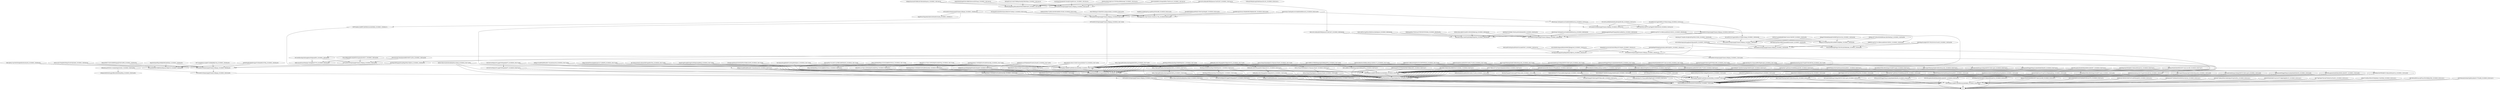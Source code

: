 digraph{rankdir=TB;MDLL7BeGsjBPjVAHmi2kQy9qphKeEZKPrq_20180828_10h17m36s -> MDLL7BeGsjBPjVAHmi2kQy9qphKeEZKPrq_20180829_02h07m47s;
MTYLt6M5U633pZn3jj4JjTUkoAru1DKpmp_20180903_02h01m51s -> 372UDGuqV59MjxEusJgYNiK6SAowZb1sFx_20180903_02h01m51s;
MEEk6axqJnhbF6qsXFVghqZDibL5mRBeWm_20180902_09h58m06s -> M8Z484Unxgsv2x9N3TjzEDxBgrNybpr6on_20180902_09h58m06s;
MEKgLwfV7oNhwdCkNdHHsAix1RyNMeHuqC_20180902_10h03m36s -> MBopwQ782dmp9SaJvHPyaN9kFb2sKgf9Am_20180902_10h03m36s;
MDpUSSM4FPNecfaqHpDq2qh7jC7urXk9VR_20180828_10h17m36s -> MVPVmbbm7g3f9PF2xRV6RSoSnw8xfr8kNj_20180828_10h17m36s;
MA4Mqj3y6ems7oWNJMJV5wWz4HMvbxw9Jo_20180902_12h31m46s -> MVPVmbbm7g3f9PF2xRV6RSoSnw8xfr8kNj_20180902_12h31m46s;
ME46tgarHMkxojYpzXtgaUHQK94bpsfnv1_20180902_12h31m46s -> MVPVmbbm7g3f9PF2xRV6RSoSnw8xfr8kNj_20180902_12h31m46s;
MP7rwbgHiEALz44q96UY4iXkbEJRXjvVoA_20180902_19h56m40s -> MVsj2eHS8NdrCGRR6TJwDHpnizyCQfgCU6_20180902_19h56m40s;
MNtma5xdWPaJgjWWepUjUqPqMXA9GXXeNM_20180829_02h07m47s -> MPYq1eJVWofz49Sthu161bpdzWKjRSjTWe_20180829_02h07m47s;
MGG9zyhV7GmK6cv654JKSdPWgTPELT1FHN_20180902_10h03m36s -> MTYLt6M5U633pZn3jj4JjTUkoAru1DKpmp_20180902_10h03m36s;
MRuhn2Wb4PQ3bMPkPckYW7oiAu1rjivsKR_20180829_02h07m47s -> MVPVmbbm7g3f9PF2xRV6RSoSnw8xfr8kNj_20180829_02h07m47s;
MTZtHAaTmPrfNDABSUUQ6yeoH5EuJ4rUyi_20180829_02h07m47s -> MPYq1eJVWofz49Sthu161bpdzWKjRSjTWe_20180829_02h07m47s;
MNtma5xdWPaJgjWWepUjUqPqMXA9GXXeNM_20180902_12h31m46s -> MVPVmbbm7g3f9PF2xRV6RSoSnw8xfr8kNj_20180902_12h31m46s;
MJTyG7JE5ictVpFQxPoAXhbJ59no1E9jZf_20180828_10h17m36s -> MPYq1eJVWofz49Sthu161bpdzWKjRSjTWe_20180828_10h17m36s;
MPoSPTx1c47QAc1uNMtiiHqD3xceBaMVqa_20180828_10h17m36s -> MPYq1eJVWofz49Sthu161bpdzWKjRSjTWe_20180828_10h17m36s;
MBz3NXSN1sXSzz7Lt5kUU4xunrQd2kLU79_20180829_02h07m47s -> MPYq1eJVWofz49Sthu161bpdzWKjRSjTWe_20180829_02h07m47s;
MTZtHAaTmPrfNDABSUUQ6yeoH5EuJ4rUyi_20180903_02h01m51s -> MVPVmbbm7g3f9PF2xRV6RSoSnw8xfr8kNj_20180903_02h01m51s;
MVoVXLsqobu5K3AWJTAh4ZBSRs1J6iiMW7_20180902_12h31m46s -> MVoVXLsqobu5K3AWJTAh4ZBSRs1J6iiMW7_20180903_02h01m51s;
MGfJvENcuxuT6Tdp94Jx9TSwk5UjTsAc6F_20180828_10h17m36s -> MPYq1eJVWofz49Sthu161bpdzWKjRSjTWe_20180828_10h17m36s;
MEh8LKtzdwnR1gCL9UVViqSH7hX3c8DVsB_20180902_12h31m46s -> MTDYGhRKJSSbGnEWAv9cDC9U3VibYEwdvD_20180902_12h31m46s;
M8cCoN1oQXmrk8CPBGjhiexrn47mR7jX2T_20180802_10h13m10s -> MNNFbsRagX6cpZBYazHk5bWMdwMRHFuDtP_20180802_10h13m10s;
MGfJvENcuxuT6Tdp94Jx9TSwk5UjTsAc6F_20180829_02h07m47s -> MVPVmbbm7g3f9PF2xRV6RSoSnw8xfr8kNj_20180829_02h07m47s;
MEEk6axqJnhbF6qsXFVghqZDibL5mRBeWm_20180902_09h58m06s -> MTYLt6M5U633pZn3jj4JjTUkoAru1DKpmp_20180902_09h58m06s;
MHsq7KWRdhPfiksuCTsYQUABkfM4T3Nsoz_20180828_10h17m36s -> MHsq7KWRdhPfiksuCTsYQUABkfM4T3Nsoz_20180829_02h07m47s;
MGcDmTtxjeqd3V3iXrQ1JgTFf7BSJcs4RG_20180903_02h01m51s -> 372UDGuqV59MjxEusJgYNiK6SAowZb1sFx_20180903_02h01m51s;
MTeWyyXMn2GAJUuSo7ZVP4XnsHHRzhA4qF_20180802_10h13m10s -> MNNFbsRagX6cpZBYazHk5bWMdwMRHFuDtP_20180802_10h13m10s;
MDLL7BeGsjBPjVAHmi2kQy9qphKeEZKPrq_20180828_10h17m36s -> MVPVmbbm7g3f9PF2xRV6RSoSnw8xfr8kNj_20180828_10h17m36s;
MAKc4btGEyiN7n7GnnzsAHRsZXjq8cnqxX_20180902_12h31m46s -> MVPVmbbm7g3f9PF2xRV6RSoSnw8xfr8kNj_20180902_12h31m46s;
MTYLt6M5U633pZn3jj4JjTUkoAru1DKpmp_20180829_02h07m47s -> MVPVmbbm7g3f9PF2xRV6RSoSnw8xfr8kNj_20180829_02h07m47s;
MRXpUCGo6fWGJP8fwAFbv7LhLy8y4xyCrH_20180829_02h07m47s -> MVPVmbbm7g3f9PF2xRV6RSoSnw8xfr8kNj_20180829_02h07m47s;
MREPJ21ejZVS57LvCB8wyuADXMwFvDFhUL_20180902_09h58m06s -> MTYLt6M5U633pZn3jj4JjTUkoAru1DKpmp_20180902_09h58m06s;
MSnfKPfVHRNgsx8PXd2h7N8wVq45dAjqFy_20180828_05h51m30s -> MTYLt6M5U633pZn3jj4JjTUkoAru1DKpmp_20180828_05h51m30s;
MBz3NXSN1sXSzz7Lt5kUU4xunrQd2kLU79_20180828_10h17m36s -> MBz3NXSN1sXSzz7Lt5kUU4xunrQd2kLU79_20180829_02h07m47s;
MC3bzVbG71gPt3EzoVrYoH6HbAxoJrhYf9_20180829_02h07m47s -> MC3bzVbG71gPt3EzoVrYoH6HbAxoJrhYf9_20180902_12h31m46s;
MVoVXLsqobu5K3AWJTAh4ZBSRs1J6iiMW7_20180829_02h07m47s -> MVPVmbbm7g3f9PF2xRV6RSoSnw8xfr8kNj_20180829_02h07m47s;
M8wNsQaL7kr63pANsrwwYmBQNx8HHweoUq_20180828_05h51m30s -> MTYLt6M5U633pZn3jj4JjTUkoAru1DKpmp_20180828_05h51m30s;
MHsq7KWRdhPfiksuCTsYQUABkfM4T3Nsoz_20180828_10h17m36s -> MPYq1eJVWofz49Sthu161bpdzWKjRSjTWe_20180828_10h17m36s;
ME46tgarHMkxojYpzXtgaUHQK94bpsfnv1_20180829_02h07m47s -> MPYq1eJVWofz49Sthu161bpdzWKjRSjTWe_20180829_02h07m47s;
MAA9dushcsQnXy3ZNA9RWpR2gxMmjXkHwD_20180902_12h31m46s -> MTDYGhRKJSSbGnEWAv9cDC9U3VibYEwdvD_20180902_12h31m46s;
MMGHVgKfzQfp9DeVppeVVrXDAiDKX1WVRa_20180902_19h56m40s -> MVsj2eHS8NdrCGRR6TJwDHpnizyCQfgCU6_20180902_19h56m40s;
MRXpUCGo6fWGJP8fwAFbv7LhLy8y4xyCrH_20180903_02h01m51s -> MVPVmbbm7g3f9PF2xRV6RSoSnw8xfr8kNj_20180903_02h01m51s;
MTYLt6M5U633pZn3jj4JjTUkoAru1DKpmp_20180828_10h17m36s -> MPYq1eJVWofz49Sthu161bpdzWKjRSjTWe_20180828_10h17m36s;
MDLL7BeGsjBPjVAHmi2kQy9qphKeEZKPrq_20180902_12h31m46s -> MTDYGhRKJSSbGnEWAv9cDC9U3VibYEwdvD_20180902_12h31m46s;
MM2kB3BpHThNjkiMmExiPgx1ARWLfZpFhv_20180902_10h42m15s -> MTYLt6M5U633pZn3jj4JjTUkoAru1DKpmp_20180902_10h42m15s;
MTYLt6M5U633pZn3jj4JjTUkoAru1DKpmp_20180802_10h13m10s -> MTYLt6M5U633pZn3jj4JjTUkoAru1DKpmp_20180802_13h08m21s;
ML2e8PYj2UA7gghC9PJPLzUTCRjCoZohpq_20180828_21h01m15s -> ML2e8PYj2UA7gghC9PJPLzUTCRjCoZohpq_20180902_10h03m36s;
M8cCoN1oQXmrk8CPBGjhiexrn47mR7jX2T_20180902_09h58m06s -> M8Z484Unxgsv2x9N3TjzEDxBgrNybpr6on_20180902_09h58m06s;
ME46tgarHMkxojYpzXtgaUHQK94bpsfnv1_20180829_02h07m47s -> ME46tgarHMkxojYpzXtgaUHQK94bpsfnv1_20180902_12h31m46s;
MBbAtfuaj2EFH2X11sYqDoiPsgKz2NsEts_20180902_20h32m09s -> MDhpG4dMXSShZLpJyNfBwQZHiVBzSjHPqx_20180902_20h32m09s;
MVoVXLsqobu5K3AWJTAh4ZBSRs1J6iiMW7_20180829_02h07m47s -> MVoVXLsqobu5K3AWJTAh4ZBSRs1J6iiMW7_20180902_12h31m46s;
ML2e8PYj2UA7gghC9PJPLzUTCRjCoZohpq_20180902_10h03m36s -> MBopwQ782dmp9SaJvHPyaN9kFb2sKgf9Am_20180902_10h03m36s;
M8G4LtqndUn5V3Y9QrR4FbBGTHJRpto6Fb_20180829_02h07m47s -> MVPVmbbm7g3f9PF2xRV6RSoSnw8xfr8kNj_20180829_02h07m47s;
MGcDmTtxjeqd3V3iXrQ1JgTFf7BSJcs4RG_20180902_12h31m46s -> MTDYGhRKJSSbGnEWAv9cDC9U3VibYEwdvD_20180902_12h31m46s;
ME46tgarHMkxojYpzXtgaUHQK94bpsfnv1_20180828_10h17m36s -> ME46tgarHMkxojYpzXtgaUHQK94bpsfnv1_20180829_02h07m47s;
MGGb2WtJ8YrCp7F22g5Y2zCK8gkmjBjMgo_20180902_12h31m46s -> MVPVmbbm7g3f9PF2xRV6RSoSnw8xfr8kNj_20180902_12h31m46s;
MTYLt6M5U633pZn3jj4JjTUkoAru1DKpmp_20180902_12h31m46s -> MVPVmbbm7g3f9PF2xRV6RSoSnw8xfr8kNj_20180902_12h31m46s;
MFtfWT8nhm2GGrYmEMzyeyrhZn5jzHt921_20180902_12h31m46s -> MVPVmbbm7g3f9PF2xRV6RSoSnw8xfr8kNj_20180902_12h31m46s;
MAKc4btGEyiN7n7GnnzsAHRsZXjq8cnqxX_20180903_02h01m51s -> 372UDGuqV59MjxEusJgYNiK6SAowZb1sFx_20180903_02h01m51s;
M8RmdEj1eiXL2MLpaqjWAvVAikqo2b3vCx_20180828_10h17m36s -> M8RmdEj1eiXL2MLpaqjWAvVAikqo2b3vCx_20180829_02h07m47s;
MJTyG7JE5ictVpFQxPoAXhbJ59no1E9jZf_20180903_02h01m51s -> 372UDGuqV59MjxEusJgYNiK6SAowZb1sFx_20180903_02h01m51s;
MC7JWqUyPx5K21hHunDYJPSzpojBr4GVoe_20180828_10h17m36s -> MPYq1eJVWofz49Sthu161bpdzWKjRSjTWe_20180828_10h17m36s;
MGfJvENcuxuT6Tdp94Jx9TSwk5UjTsAc6F_20180829_02h07m47s -> MPYq1eJVWofz49Sthu161bpdzWKjRSjTWe_20180829_02h07m47s;
MB1tuNbXM86TL4ChVQi56eMY3XYceruTTu_20180903_02h01m51s -> MVPVmbbm7g3f9PF2xRV6RSoSnw8xfr8kNj_20180903_02h01m51s;
MUh12TmarZTqwXqtkaZ1cCGpuanzc2hnoF_20180828_10h17m36s -> MVPVmbbm7g3f9PF2xRV6RSoSnw8xfr8kNj_20180828_10h17m36s;
MSnfKPfVHRNgsx8PXd2h7N8wVq45dAjqFy_20180828_05h51m30s -> M9CRgAJcFaL7oXq7TtzNSu743sX51Lc7H4_20180828_05h51m30s;
MVPVmbbm7g3f9PF2xRV6RSoSnw8xfr8kNj_20180829_02h07m47s -> MVPVmbbm7g3f9PF2xRV6RSoSnw8xfr8kNj_20180829_02h07m47s;
MFtfWT8nhm2GGrYmEMzyeyrhZn5jzHt921_20180829_02h07m47s -> MVPVmbbm7g3f9PF2xRV6RSoSnw8xfr8kNj_20180829_02h07m47s;
MGcDmTtxjeqd3V3iXrQ1JgTFf7BSJcs4RG_20180903_02h01m51s -> MVPVmbbm7g3f9PF2xRV6RSoSnw8xfr8kNj_20180903_02h01m51s;
MUS4NdhwNppYqWojogJxbaSFrBjuxbyfN3_20180902_19h54m09s -> MRh1hxxiD53xz5PiDqZqL7duDgkBu67P7W_20180902_19h54m09s;
MECz4f8RCzUWBhX8AaqoZgk2QbRhjxhFWa_20180828_10h17m36s -> MPYq1eJVWofz49Sthu161bpdzWKjRSjTWe_20180828_10h17m36s;
MRFuEZ4jd5drLnuB3hiThF2wd8vj7UuGt8_20180828_10h17m36s -> MVPVmbbm7g3f9PF2xRV6RSoSnw8xfr8kNj_20180828_10h17m36s;
MB1tuNbXM86TL4ChVQi56eMY3XYceruTTu_20180903_02h01m51s -> 372UDGuqV59MjxEusJgYNiK6SAowZb1sFx_20180903_02h01m51s;
MA48BwQg2h3tiznU4RaRdG8K2NBpRA42Rt_20180828_05h51m30s -> MTYLt6M5U633pZn3jj4JjTUkoAru1DKpmp_20180828_05h51m30s;
MAKc4btGEyiN7n7GnnzsAHRsZXjq8cnqxX_20180902_12h31m46s -> MAKc4btGEyiN7n7GnnzsAHRsZXjq8cnqxX_20180903_02h01m51s;
MExUJ6Ctj7wJcYhNZWx8g65Bc8i5xQwyGh_20180902_19h56m40s -> MVsj2eHS8NdrCGRR6TJwDHpnizyCQfgCU6_20180902_19h56m40s;
MGsG3Zc95j79nA5iJa5mHbDY5Nf37LsQVn_20180902_19h54m09s -> MRh1hxxiD53xz5PiDqZqL7duDgkBu67P7W_20180902_19h54m09s;
MECz4f8RCzUWBhX8AaqoZgk2QbRhjxhFWa_20180829_02h07m47s -> MVPVmbbm7g3f9PF2xRV6RSoSnw8xfr8kNj_20180829_02h07m47s;
MNtma5xdWPaJgjWWepUjUqPqMXA9GXXeNM_20180902_12h31m46s -> MTDYGhRKJSSbGnEWAv9cDC9U3VibYEwdvD_20180902_12h31m46s;
M8RmdEj1eiXL2MLpaqjWAvVAikqo2b3vCx_20180829_02h07m47s -> M8RmdEj1eiXL2MLpaqjWAvVAikqo2b3vCx_20180902_12h31m46s;
M8RmdEj1eiXL2MLpaqjWAvVAikqo2b3vCx_20180902_12h31m46s -> MTDYGhRKJSSbGnEWAv9cDC9U3VibYEwdvD_20180902_12h31m46s;
M8wNsQaL7kr63pANsrwwYmBQNx8HHweoUq_20180828_21h01m15s -> MQUYHWNXu1mjUfT1oqV9gphWUXPkVuNsTA_20180828_21h01m15s;
MGGb2WtJ8YrCp7F22g5Y2zCK8gkmjBjMgo_20180902_12h31m46s -> MTDYGhRKJSSbGnEWAv9cDC9U3VibYEwdvD_20180902_12h31m46s;
MSWzZ1iazdeKKyBHCBaE7jsSisrrUiB2WP_20180902_10h03m36s -> MBopwQ782dmp9SaJvHPyaN9kFb2sKgf9Am_20180902_10h03m36s;
MMNo1Jr13dZchCcMzFvztUsoQNYkzzkaWD_20180903_02h01m51s -> MVPVmbbm7g3f9PF2xRV6RSoSnw8xfr8kNj_20180903_02h01m51s;
MJTyG7JE5ictVpFQxPoAXhbJ59no1E9jZf_20180903_02h01m51s -> MVPVmbbm7g3f9PF2xRV6RSoSnw8xfr8kNj_20180903_02h01m51s;
MA4Mqj3y6ems7oWNJMJV5wWz4HMvbxw9Jo_20180829_02h07m47s -> MVPVmbbm7g3f9PF2xRV6RSoSnw8xfr8kNj_20180829_02h07m47s;
M8wNsQaL7kr63pANsrwwYmBQNx8HHweoUq_20180828_05h51m30s -> M9CRgAJcFaL7oXq7TtzNSu743sX51Lc7H4_20180828_05h51m30s;
MGcDmTtxjeqd3V3iXrQ1JgTFf7BSJcs4RG_20180902_12h31m46s -> MVPVmbbm7g3f9PF2xRV6RSoSnw8xfr8kNj_20180902_12h31m46s;
MGtuxJ8Zat7roLc6tU1oyYBfEcdH8YRwKN_20180828_10h17m36s -> MPYq1eJVWofz49Sthu161bpdzWKjRSjTWe_20180828_10h17m36s;
ML2e8PYj2UA7gghC9PJPLzUTCRjCoZohpq_20180828_21h01m15s -> MTYLt6M5U633pZn3jj4JjTUkoAru1DKpmp_20180828_21h01m15s;
MRFuEZ4jd5drLnuB3hiThF2wd8vj7UuGt8_20180829_02h07m47s -> MPYq1eJVWofz49Sthu161bpdzWKjRSjTWe_20180829_02h07m47s;
MCwoebvDe9Mwqx2U8doqVMFVP1YQD1vgw8_20180829_02h07m47s -> MVPVmbbm7g3f9PF2xRV6RSoSnw8xfr8kNj_20180829_02h07m47s;
MCQmgKZZn2kGHWzF4J4s2ERZCP47XwRLjV_20180828_05h51m30s -> M9CRgAJcFaL7oXq7TtzNSu743sX51Lc7H4_20180828_05h51m30s;
MExUJ6Ctj7wJcYhNZWx8g65Bc8i5xQwyGh_20180902_19h56m40s -> MTYLt6M5U633pZn3jj4JjTUkoAru1DKpmp_20180902_19h56m40s;
ME9ALAtisW7LhDebe5D2eGDiM2m24ySxet_20180903_02h01m51s -> MVPVmbbm7g3f9PF2xRV6RSoSnw8xfr8kNj_20180903_02h01m51s;
MCwoebvDe9Mwqx2U8doqVMFVP1YQD1vgw8_20180902_12h31m46s -> MVPVmbbm7g3f9PF2xRV6RSoSnw8xfr8kNj_20180902_12h31m46s;
MCVeYUtrWDgCLFC1jpajR7bWrgxdJ44f7T_20180829_02h07m47s -> MVPVmbbm7g3f9PF2xRV6RSoSnw8xfr8kNj_20180829_02h07m47s;
MAG1eRPttoUpj9Weo5XHdtGesZnkWgFpc9_20180902_09h58m06s -> M8Z484Unxgsv2x9N3TjzEDxBgrNybpr6on_20180902_09h58m06s;
MUh12TmarZTqwXqtkaZ1cCGpuanzc2hnoF_20180902_12h31m46s -> MVPVmbbm7g3f9PF2xRV6RSoSnw8xfr8kNj_20180902_12h31m46s;
MGcDmTtxjeqd3V3iXrQ1JgTFf7BSJcs4RG_20180828_10h17m36s -> MPYq1eJVWofz49Sthu161bpdzWKjRSjTWe_20180828_10h17m36s;
MDcYdkt2zTekeGsBLyDBKDSCJ1UcEzdkLs_20180829_02h07m47s -> MVPVmbbm7g3f9PF2xRV6RSoSnw8xfr8kNj_20180829_02h07m47s;
MAKc4btGEyiN7n7GnnzsAHRsZXjq8cnqxX_20180828_10h17m36s -> MVPVmbbm7g3f9PF2xRV6RSoSnw8xfr8kNj_20180828_10h17m36s;
MAA9dushcsQnXy3ZNA9RWpR2gxMmjXkHwD_20180902_12h31m46s -> MVPVmbbm7g3f9PF2xRV6RSoSnw8xfr8kNj_20180902_12h31m46s;
MUS4NdhwNppYqWojogJxbaSFrBjuxbyfN3_20180902_19h54m09s -> MTYLt6M5U633pZn3jj4JjTUkoAru1DKpmp_20180902_19h54m09s;
MM2kB3BpHThNjkiMmExiPgx1ARWLfZpFhv_20180902_10h42m15s -> MCMJaA2B85pgrpXZmqPkgy6dFqvSXJfw2e_20180902_10h42m15s;
MMfn4G599ow7adXGnvAPzRNu8K9K1GTyMd_20180828_05h51m30s -> M9CRgAJcFaL7oXq7TtzNSu743sX51Lc7H4_20180828_05h51m30s;
MA4Mqj3y6ems7oWNJMJV5wWz4HMvbxw9Jo_20180902_12h31m46s -> MTDYGhRKJSSbGnEWAv9cDC9U3VibYEwdvD_20180902_12h31m46s;
MBz3NXSN1sXSzz7Lt5kUU4xunrQd2kLU79_20180829_02h07m47s -> MVPVmbbm7g3f9PF2xRV6RSoSnw8xfr8kNj_20180829_02h07m47s;
MUS4NdhwNppYqWojogJxbaSFrBjuxbyfN3_20180902_10h35m36s -> MLYacPEB93AZJPGpp1YSbvMrznXCKBLd9m_20180902_10h35m36s;
MWsYrjXrkDKCz2r8zgAiLBEhu7EeEwLzu3_20180802_10h13m10s -> MTYLt6M5U633pZn3jj4JjTUkoAru1DKpmp_20180802_10h13m10s;
MTYLt6M5U633pZn3jj4JjTUkoAru1DKpmp_20180903_02h01m51s -> MVPVmbbm7g3f9PF2xRV6RSoSnw8xfr8kNj_20180903_02h01m51s;
MNTxSL9Kzb5wZGKBxaLoBLqo1aQSbSc17x_20180828_10h17m36s -> MVPVmbbm7g3f9PF2xRV6RSoSnw8xfr8kNj_20180828_10h17m36s;
MVPVmbbm7g3f9PF2xRV6RSoSnw8xfr8kNj_20180828_10h17m36s -> MPYq1eJVWofz49Sthu161bpdzWKjRSjTWe_20180828_10h17m36s;
MA48BwQg2h3tiznU4RaRdG8K2NBpRA42Rt_20180828_05h51m30s -> M9CRgAJcFaL7oXq7TtzNSu743sX51Lc7H4_20180828_05h51m30s;
MRuhn2Wb4PQ3bMPkPckYW7oiAu1rjivsKR_20180903_02h01m51s -> MVPVmbbm7g3f9PF2xRV6RSoSnw8xfr8kNj_20180903_02h01m51s;
MTZtHAaTmPrfNDABSUUQ6yeoH5EuJ4rUyi_20180829_02h07m47s -> MTZtHAaTmPrfNDABSUUQ6yeoH5EuJ4rUyi_20180902_12h31m46s;
MVPVmbbm7g3f9PF2xRV6RSoSnw8xfr8kNj_20180902_12h31m46s -> MVPVmbbm7g3f9PF2xRV6RSoSnw8xfr8kNj_20180903_02h01m51s;
MTYLt6M5U633pZn3jj4JjTUkoAru1DKpmp_20180828_10h17m36s -> MTYLt6M5U633pZn3jj4JjTUkoAru1DKpmp_20180828_21h01m15s;
MVPVmbbm7g3f9PF2xRV6RSoSnw8xfr8kNj_20180903_02h01m51s -> 372UDGuqV59MjxEusJgYNiK6SAowZb1sFx_20180903_02h01m51s;
MM4LB72dhhyQWfaCwfAXwBgzWvFgZGrKFm_20180903_02h01m51s -> 372UDGuqV59MjxEusJgYNiK6SAowZb1sFx_20180903_02h01m51s;
MJa7rropYVPDa3rpZSAB7QVEKvH5sp1e8u_20180829_02h07m47s -> MPYq1eJVWofz49Sthu161bpdzWKjRSjTWe_20180829_02h07m47s;
MSuYiDHJoW7sHsEHcG4m8jgUKhXf2GoJG6_20180829_02h07m47s -> MPYq1eJVWofz49Sthu161bpdzWKjRSjTWe_20180829_02h07m47s;
MJa7rropYVPDa3rpZSAB7QVEKvH5sp1e8u_20180828_10h17m36s -> MJa7rropYVPDa3rpZSAB7QVEKvH5sp1e8u_20180829_02h07m47s;
MBbAtfuaj2EFH2X11sYqDoiPsgKz2NsEts_20180902_20h32m09s -> MTYLt6M5U633pZn3jj4JjTUkoAru1DKpmp_20180902_20h32m09s;
MX2Za8FTxFHcJd2mXfVdLtPCzGuA8SFG97_20180902_10h42m15s -> MTYLt6M5U633pZn3jj4JjTUkoAru1DKpmp_20180902_10h42m15s;
MREPJ21ejZVS57LvCB8wyuADXMwFvDFhUL_20180902_10h35m36s -> MLYacPEB93AZJPGpp1YSbvMrznXCKBLd9m_20180902_10h35m36s;
MECz4f8RCzUWBhX8AaqoZgk2QbRhjxhFWa_20180829_02h07m47s -> MPYq1eJVWofz49Sthu161bpdzWKjRSjTWe_20180829_02h07m47s;
MBhMzKS14RKL92WQJ5Wo2Zrx28tPWFHZcK_20180828_10h17m36s -> MVPVmbbm7g3f9PF2xRV6RSoSnw8xfr8kNj_20180828_10h17m36s;
MLm2RRgAz6BUwhQiNPiTrCLgsmuhws9Ux7_20180902_19h54m09s -> MRh1hxxiD53xz5PiDqZqL7duDgkBu67P7W_20180902_19h54m09s;
MGppSUEddokfQAydpP45MXfFMeiYLGu19n_20180902_10h03m36s -> MBopwQ782dmp9SaJvHPyaN9kFb2sKgf9Am_20180902_10h03m36s;
MCwoebvDe9Mwqx2U8doqVMFVP1YQD1vgw8_20180829_02h07m47s -> MPYq1eJVWofz49Sthu161bpdzWKjRSjTWe_20180829_02h07m47s;
MV7XPhjuJ4T8rZGJVp1RGZj2cctmPFYwsJ_20180902_12h31m46s -> MVPVmbbm7g3f9PF2xRV6RSoSnw8xfr8kNj_20180902_12h31m46s;
MREPJ21ejZVS57LvCB8wyuADXMwFvDFhUL_20180902_09h58m06s -> M8Z484Unxgsv2x9N3TjzEDxBgrNybpr6on_20180902_09h58m06s;
MTZtHAaTmPrfNDABSUUQ6yeoH5EuJ4rUyi_20180902_12h31m46s -> MTZtHAaTmPrfNDABSUUQ6yeoH5EuJ4rUyi_20180903_02h01m51s;
MEZiCuNMm35LGTPjP1YD9bjfFWLftYdV24_20180902_12h31m46s -> MTDYGhRKJSSbGnEWAv9cDC9U3VibYEwdvD_20180902_12h31m46s;
MEh8LKtzdwnR1gCL9UVViqSH7hX3c8DVsB_20180828_10h17m36s -> MPYq1eJVWofz49Sthu161bpdzWKjRSjTWe_20180828_10h17m36s;
MGG9zyhV7GmK6cv654JKSdPWgTPELT1FHN_20180902_10h03m36s -> MBopwQ782dmp9SaJvHPyaN9kFb2sKgf9Am_20180902_10h03m36s;
MCmRifAcbVRDciNK3rHognrTiwbHF7mnaD_20180829_02h07m47s -> MCmRifAcbVRDciNK3rHognrTiwbHF7mnaD_20180902_12h31m46s;
MVPVmbbm7g3f9PF2xRV6RSoSnw8xfr8kNj_20180829_02h07m47s -> MPYq1eJVWofz49Sthu161bpdzWKjRSjTWe_20180829_02h07m47s;
MCmRifAcbVRDciNK3rHognrTiwbHF7mnaD_20180902_12h31m46s -> MVPVmbbm7g3f9PF2xRV6RSoSnw8xfr8kNj_20180902_12h31m46s;
MMSNVMLKVeHQ7miL3wCN7VgRgWqRjXHvCF_20180903_02h01m51s -> 372UDGuqV59MjxEusJgYNiK6SAowZb1sFx_20180903_02h01m51s;
MA4Mqj3y6ems7oWNJMJV5wWz4HMvbxw9Jo_20180829_02h07m47s -> MPYq1eJVWofz49Sthu161bpdzWKjRSjTWe_20180829_02h07m47s;
MCVeYUtrWDgCLFC1jpajR7bWrgxdJ44f7T_20180828_10h17m36s -> MVPVmbbm7g3f9PF2xRV6RSoSnw8xfr8kNj_20180828_10h17m36s;
MRFuEZ4jd5drLnuB3hiThF2wd8vj7UuGt8_20180902_12h31m46s -> MVPVmbbm7g3f9PF2xRV6RSoSnw8xfr8kNj_20180902_12h31m46s;
MRFuEZ4jd5drLnuB3hiThF2wd8vj7UuGt8_20180828_10h17m36s -> MRFuEZ4jd5drLnuB3hiThF2wd8vj7UuGt8_20180829_02h07m47s;
MGppSUEddokfQAydpP45MXfFMeiYLGu19n_20180902_10h03m36s -> MTYLt6M5U633pZn3jj4JjTUkoAru1DKpmp_20180902_10h03m36s;
MC3bzVbG71gPt3EzoVrYoH6HbAxoJrhYf9_20180902_12h31m46s -> MTDYGhRKJSSbGnEWAv9cDC9U3VibYEwdvD_20180902_12h31m46s;
MCwoebvDe9Mwqx2U8doqVMFVP1YQD1vgw8_20180829_02h07m47s -> MCwoebvDe9Mwqx2U8doqVMFVP1YQD1vgw8_20180902_12h31m46s;
M93QbqnFraNgEtCfT37VPUjYVxVuU5w4ZZ_20180902_10h35m36s -> MLYacPEB93AZJPGpp1YSbvMrznXCKBLd9m_20180902_10h35m36s;
ME46tgarHMkxojYpzXtgaUHQK94bpsfnv1_20180828_10h17m36s -> MVPVmbbm7g3f9PF2xRV6RSoSnw8xfr8kNj_20180828_10h17m36s;
MUh12TmarZTqwXqtkaZ1cCGpuanzc2hnoF_20180829_02h07m47s -> MVPVmbbm7g3f9PF2xRV6RSoSnw8xfr8kNj_20180829_02h07m47s;
MVoVXLsqobu5K3AWJTAh4ZBSRs1J6iiMW7_20180829_02h07m47s -> MPYq1eJVWofz49Sthu161bpdzWKjRSjTWe_20180829_02h07m47s;
MNTxSL9Kzb5wZGKBxaLoBLqo1aQSbSc17x_20180829_02h07m47s -> MVPVmbbm7g3f9PF2xRV6RSoSnw8xfr8kNj_20180829_02h07m47s;
MAKc4btGEyiN7n7GnnzsAHRsZXjq8cnqxX_20180828_10h17m36s -> MPYq1eJVWofz49Sthu161bpdzWKjRSjTWe_20180828_10h17m36s;
M977fpC94jr678yvkzFTiHSyPLwFLtk33c_20180903_02h01m51s -> 372UDGuqV59MjxEusJgYNiK6SAowZb1sFx_20180903_02h01m51s;
MUCDGKDLSkgianQKFpQ4M9tETjBnggxve6_20180902_10h42m15s -> MCMJaA2B85pgrpXZmqPkgy6dFqvSXJfw2e_20180902_10h42m15s;
MJa7rropYVPDa3rpZSAB7QVEKvH5sp1e8u_20180902_12h31m46s -> MTDYGhRKJSSbGnEWAv9cDC9U3VibYEwdvD_20180902_12h31m46s;
MMrd72e3PJovP9GwWYbEJtd6nL7xYaFNBd_20180903_02h01m51s -> 372UDGuqV59MjxEusJgYNiK6SAowZb1sFx_20180903_02h01m51s;
MCwoebvDe9Mwqx2U8doqVMFVP1YQD1vgw8_20180903_02h01m51s -> 372UDGuqV59MjxEusJgYNiK6SAowZb1sFx_20180903_02h01m51s;
MTYLt6M5U633pZn3jj4JjTUkoAru1DKpmp_20180829_02h07m47s -> MPYq1eJVWofz49Sthu161bpdzWKjRSjTWe_20180829_02h07m47s;
MVoVXLsqobu5K3AWJTAh4ZBSRs1J6iiMW7_20180902_12h31m46s -> MVPVmbbm7g3f9PF2xRV6RSoSnw8xfr8kNj_20180902_12h31m46s;
MLm2RRgAz6BUwhQiNPiTrCLgsmuhws9Ux7_20180902_19h54m09s -> MTYLt6M5U633pZn3jj4JjTUkoAru1DKpmp_20180902_19h54m09s;
MH7iB3uiHMtCmrvgFP3as3Y8vNKRhj2FdE_20180903_02h01m51s -> 372UDGuqV59MjxEusJgYNiK6SAowZb1sFx_20180903_02h01m51s;
MTYLt6M5U633pZn3jj4JjTUkoAru1DKpmp_20180829_02h07m47s -> MTYLt6M5U633pZn3jj4JjTUkoAru1DKpmp_20180902_09h58m06s;
MA4AExB15yzSw5xXU6wfvPf8cpUM7xEg5b_20180902_10h42m15s -> MTYLt6M5U633pZn3jj4JjTUkoAru1DKpmp_20180902_10h42m15s;
MPYq1eJVWofz49Sthu161bpdzWKjRSjTWe_20180828_10h17m36s -> MPYq1eJVWofz49Sthu161bpdzWKjRSjTWe_20180829_02h07m47s;
MCD7fB36ygA7zYhbMTtE1LL9Jzyn3ckhtQ_20180828_05h51m30s -> M9CRgAJcFaL7oXq7TtzNSu743sX51Lc7H4_20180828_05h51m30s;
MDLL7BeGsjBPjVAHmi2kQy9qphKeEZKPrq_20180903_02h01m51s -> 372UDGuqV59MjxEusJgYNiK6SAowZb1sFx_20180903_02h01m51s;
MCVeYUtrWDgCLFC1jpajR7bWrgxdJ44f7T_20180828_10h17m36s -> MPYq1eJVWofz49Sthu161bpdzWKjRSjTWe_20180828_10h17m36s;
MCwoebvDe9Mwqx2U8doqVMFVP1YQD1vgw8_20180828_10h17m36s -> MVPVmbbm7g3f9PF2xRV6RSoSnw8xfr8kNj_20180828_10h17m36s;
MBhMzKS14RKL92WQJ5Wo2Zrx28tPWFHZcK_20180828_10h17m36s -> MBhMzKS14RKL92WQJ5Wo2Zrx28tPWFHZcK_20180829_02h07m47s;
MA4AExB15yzSw5xXU6wfvPf8cpUM7xEg5b_20180902_10h42m15s -> MCMJaA2B85pgrpXZmqPkgy6dFqvSXJfw2e_20180902_10h42m15s;
MRXpUCGo6fWGJP8fwAFbv7LhLy8y4xyCrH_20180828_10h17m36s -> MRXpUCGo6fWGJP8fwAFbv7LhLy8y4xyCrH_20180829_02h07m47s;
M8wNsQaL7kr63pANsrwwYmBQNx8HHweoUq_20180828_21h01m15s -> M8wNsQaL7kr63pANsrwwYmBQNx8HHweoUq_20180902_09h58m06s;
MAmPwgEPudqKK54kpTtcFEEXpZ4qrRbtKJ_20180828_10h17m36s -> MVPVmbbm7g3f9PF2xRV6RSoSnw8xfr8kNj_20180828_10h17m36s;
M8RmdEj1eiXL2MLpaqjWAvVAikqo2b3vCx_20180829_02h07m47s -> MPYq1eJVWofz49Sthu161bpdzWKjRSjTWe_20180829_02h07m47s;
MFtfWT8nhm2GGrYmEMzyeyrhZn5jzHt921_20180902_12h31m46s -> MTDYGhRKJSSbGnEWAv9cDC9U3VibYEwdvD_20180902_12h31m46s;
MRXpUCGo6fWGJP8fwAFbv7LhLy8y4xyCrH_20180903_02h01m51s -> 372UDGuqV59MjxEusJgYNiK6SAowZb1sFx_20180903_02h01m51s;
MNtma5xdWPaJgjWWepUjUqPqMXA9GXXeNM_20180828_10h17m36s -> MNtma5xdWPaJgjWWepUjUqPqMXA9GXXeNM_20180829_02h07m47s;
MRFuEZ4jd5drLnuB3hiThF2wd8vj7UuGt8_20180902_12h31m46s -> MTDYGhRKJSSbGnEWAv9cDC9U3VibYEwdvD_20180902_12h31m46s;
M93QbqnFraNgEtCfT37VPUjYVxVuU5w4ZZ_20180902_10h35m36s -> MTYLt6M5U633pZn3jj4JjTUkoAru1DKpmp_20180902_10h35m36s;
MCVeYUtrWDgCLFC1jpajR7bWrgxdJ44f7T_20180829_02h07m47s -> MPYq1eJVWofz49Sthu161bpdzWKjRSjTWe_20180829_02h07m47s;
MTYLt6M5U633pZn3jj4JjTUkoAru1DKpmp_20180902_10h03m36s -> MTYLt6M5U633pZn3jj4JjTUkoAru1DKpmp_20180902_10h35m36s;
MCwoebvDe9Mwqx2U8doqVMFVP1YQD1vgw8_20180902_12h31m46s -> MTDYGhRKJSSbGnEWAv9cDC9U3VibYEwdvD_20180902_12h31m46s;
MTYLt6M5U633pZn3jj4JjTUkoAru1DKpmp_20180828_05h51m30s -> MTYLt6M5U633pZn3jj4JjTUkoAru1DKpmp_20180828_10h17m36s;
MDLL7BeGsjBPjVAHmi2kQy9qphKeEZKPrq_20180829_02h07m47s -> MVPVmbbm7g3f9PF2xRV6RSoSnw8xfr8kNj_20180829_02h07m47s;
MBhMzKS14RKL92WQJ5Wo2Zrx28tPWFHZcK_20180829_02h07m47s -> MVPVmbbm7g3f9PF2xRV6RSoSnw8xfr8kNj_20180829_02h07m47s;
MJa7rropYVPDa3rpZSAB7QVEKvH5sp1e8u_20180829_02h07m47s -> MJa7rropYVPDa3rpZSAB7QVEKvH5sp1e8u_20180902_12h31m46s;
MCVeYUtrWDgCLFC1jpajR7bWrgxdJ44f7T_20180829_02h07m47s -> MCVeYUtrWDgCLFC1jpajR7bWrgxdJ44f7T_20180903_02h01m51s;
MUh12TmarZTqwXqtkaZ1cCGpuanzc2hnoF_20180902_12h31m46s -> MTDYGhRKJSSbGnEWAv9cDC9U3VibYEwdvD_20180902_12h31m46s;
MVehkxvq9ZDmxDCNdVDSPWrvFZBbsZn3P9_20180828_10h17m36s -> MPYq1eJVWofz49Sthu161bpdzWKjRSjTWe_20180828_10h17m36s;
MUS4NdhwNppYqWojogJxbaSFrBjuxbyfN3_20180902_10h35m36s -> MTYLt6M5U633pZn3jj4JjTUkoAru1DKpmp_20180902_10h35m36s;
MDLL7BeGsjBPjVAHmi2kQy9qphKeEZKPrq_20180903_02h01m51s -> MVPVmbbm7g3f9PF2xRV6RSoSnw8xfr8kNj_20180903_02h01m51s;
MVPVmbbm7g3f9PF2xRV6RSoSnw8xfr8kNj_20180902_12h31m46s -> MTDYGhRKJSSbGnEWAv9cDC9U3VibYEwdvD_20180902_12h31m46s;
MDqbySQszGaSFC6K8L3k7hK3mPaEtqstyu_20180802_10h13m10s -> MTYLt6M5U633pZn3jj4JjTUkoAru1DKpmp_20180802_10h13m10s;
MMNo1Jr13dZchCcMzFvztUsoQNYkzzkaWD_20180903_02h01m51s -> 372UDGuqV59MjxEusJgYNiK6SAowZb1sFx_20180903_02h01m51s;
MNTxSL9Kzb5wZGKBxaLoBLqo1aQSbSc17x_20180828_10h17m36s -> MPYq1eJVWofz49Sthu161bpdzWKjRSjTWe_20180828_10h17m36s;
MQbT6WdXZdqDFGEwYBRhTA3ewonDZNLepa_20180802_10h13m10s -> MNNFbsRagX6cpZBYazHk5bWMdwMRHFuDtP_20180802_10h13m10s;
MCmRifAcbVRDciNK3rHognrTiwbHF7mnaD_20180829_02h07m47s -> MVPVmbbm7g3f9PF2xRV6RSoSnw8xfr8kNj_20180829_02h07m47s;
MAKc4btGEyiN7n7GnnzsAHRsZXjq8cnqxX_20180902_12h31m46s -> MTDYGhRKJSSbGnEWAv9cDC9U3VibYEwdvD_20180902_12h31m46s;
MFtfWT8nhm2GGrYmEMzyeyrhZn5jzHt921_20180829_02h07m47s -> MFtfWT8nhm2GGrYmEMzyeyrhZn5jzHt921_20180902_12h31m46s;
MDLL7BeGsjBPjVAHmi2kQy9qphKeEZKPrq_20180902_12h31m46s -> MVPVmbbm7g3f9PF2xRV6RSoSnw8xfr8kNj_20180902_12h31m46s;
MUh12TmarZTqwXqtkaZ1cCGpuanzc2hnoF_20180828_10h17m36s -> MUh12TmarZTqwXqtkaZ1cCGpuanzc2hnoF_20180829_02h07m47s;
MRuhn2Wb4PQ3bMPkPckYW7oiAu1rjivsKR_20180829_02h07m47s -> MPYq1eJVWofz49Sthu161bpdzWKjRSjTWe_20180829_02h07m47s;
MBz3NXSN1sXSzz7Lt5kUU4xunrQd2kLU79_20180902_12h31m46s -> MVPVmbbm7g3f9PF2xRV6RSoSnw8xfr8kNj_20180902_12h31m46s;
M8cCoN1oQXmrk8CPBGjhiexrn47mR7jX2T_20180802_10h13m10s -> M8cCoN1oQXmrk8CPBGjhiexrn47mR7jX2T_20180902_09h58m06s;
M8wNsQaL7kr63pANsrwwYmBQNx8HHweoUq_20180902_09h58m06s -> M8Z484Unxgsv2x9N3TjzEDxBgrNybpr6on_20180902_09h58m06s;
MNTxSL9Kzb5wZGKBxaLoBLqo1aQSbSc17x_20180828_10h17m36s -> MNTxSL9Kzb5wZGKBxaLoBLqo1aQSbSc17x_20180829_02h07m47s;
MHsq7KWRdhPfiksuCTsYQUABkfM4T3Nsoz_20180828_10h17m36s -> MVPVmbbm7g3f9PF2xRV6RSoSnw8xfr8kNj_20180828_10h17m36s;
MTZtHAaTmPrfNDABSUUQ6yeoH5EuJ4rUyi_20180902_12h31m46s -> MTDYGhRKJSSbGnEWAv9cDC9U3VibYEwdvD_20180902_12h31m46s;
MGfJvENcuxuT6Tdp94Jx9TSwk5UjTsAc6F_20180828_10h17m36s -> MVPVmbbm7g3f9PF2xRV6RSoSnw8xfr8kNj_20180828_10h17m36s;
MCVeYUtrWDgCLFC1jpajR7bWrgxdJ44f7T_20180903_02h01m51s -> 372UDGuqV59MjxEusJgYNiK6SAowZb1sFx_20180903_02h01m51s;
MCCDjSniWaogB3foHVvLGthvgDD3QiJ4zw_20180828_10h17m36s -> MPYq1eJVWofz49Sthu161bpdzWKjRSjTWe_20180828_10h17m36s;
MX2Za8FTxFHcJd2mXfVdLtPCzGuA8SFG97_20180902_10h42m15s -> MCMJaA2B85pgrpXZmqPkgy6dFqvSXJfw2e_20180902_10h42m15s;
MDLL7BeGsjBPjVAHmi2kQy9qphKeEZKPrq_20180902_12h31m46s -> MDLL7BeGsjBPjVAHmi2kQy9qphKeEZKPrq_20180903_02h01m51s;
MSuYiDHJoW7sHsEHcG4m8jgUKhXf2GoJG6_20180902_12h31m46s -> MVPVmbbm7g3f9PF2xRV6RSoSnw8xfr8kNj_20180902_12h31m46s;
MExd5SP1gcRJKB2KC9KcVSUATKKANNNnrP_20180902_12h31m46s -> MTDYGhRKJSSbGnEWAv9cDC9U3VibYEwdvD_20180902_12h31m46s;
M8RmdEj1eiXL2MLpaqjWAvVAikqo2b3vCx_20180828_10h17m36s -> MPYq1eJVWofz49Sthu161bpdzWKjRSjTWe_20180828_10h17m36s;
MBz3NXSN1sXSzz7Lt5kUU4xunrQd2kLU79_20180828_10h17m36s -> MVPVmbbm7g3f9PF2xRV6RSoSnw8xfr8kNj_20180828_10h17m36s;
MDLL7BeGsjBPjVAHmi2kQy9qphKeEZKPrq_20180829_02h07m47s -> MDLL7BeGsjBPjVAHmi2kQy9qphKeEZKPrq_20180902_12h31m46s;
MREPJ21ejZVS57LvCB8wyuADXMwFvDFhUL_20180902_09h58m06s -> MREPJ21ejZVS57LvCB8wyuADXMwFvDFhUL_20180902_10h35m36s;
MC3bzVbG71gPt3EzoVrYoH6HbAxoJrhYf9_20180829_02h07m47s -> MPYq1eJVWofz49Sthu161bpdzWKjRSjTWe_20180829_02h07m47s;
MTeWyyXMn2GAJUuSo7ZVP4XnsHHRzhA4qF_20180802_10h13m10s -> MTYLt6M5U633pZn3jj4JjTUkoAru1DKpmp_20180802_10h13m10s;
MH7iB3uiHMtCmrvgFP3as3Y8vNKRhj2FdE_20180903_02h01m51s -> MVPVmbbm7g3f9PF2xRV6RSoSnw8xfr8kNj_20180903_02h01m51s;
MSuYiDHJoW7sHsEHcG4m8jgUKhXf2GoJG6_20180902_12h31m46s -> MTDYGhRKJSSbGnEWAv9cDC9U3VibYEwdvD_20180902_12h31m46s;
MT5C7Hkwu2Z7ce2VgrxxUJqzqQmt4GDLt6_20180829_02h07m47s -> MPYq1eJVWofz49Sthu161bpdzWKjRSjTWe_20180829_02h07m47s;
MTYLt6M5U633pZn3jj4JjTUkoAru1DKpmp_20180902_20h32m09s -> MTYLt6M5U633pZn3jj4JjTUkoAru1DKpmp_20180903_02h01m51s;
MEdJsApdHA1f7KGtrLnQ7Wf5YiXVNVMGHe_20180902_09h58m06s -> MTYLt6M5U633pZn3jj4JjTUkoAru1DKpmp_20180902_09h58m06s;
MAKc4btGEyiN7n7GnnzsAHRsZXjq8cnqxX_20180903_02h01m51s -> MVPVmbbm7g3f9PF2xRV6RSoSnw8xfr8kNj_20180903_02h01m51s;
MRXpUCGo6fWGJP8fwAFbv7LhLy8y4xyCrH_20180828_10h17m36s -> MPYq1eJVWofz49Sthu161bpdzWKjRSjTWe_20180828_10h17m36s;
MTYLt6M5U633pZn3jj4JjTUkoAru1DKpmp_20180902_10h42m15s -> MTYLt6M5U633pZn3jj4JjTUkoAru1DKpmp_20180902_12h31m46s;
MC3bzVbG71gPt3EzoVrYoH6HbAxoJrhYf9_20180902_12h31m46s -> MVPVmbbm7g3f9PF2xRV6RSoSnw8xfr8kNj_20180902_12h31m46s;
MJowYQ3Ui1MKKKeWoGrZtEiiMtjwzpct4b_20180902_12h31m46s -> MTDYGhRKJSSbGnEWAv9cDC9U3VibYEwdvD_20180902_12h31m46s;
MFQxEN1Qu7reQUVDBKip5QnQhhTHb5NEpe_20180802_10h13m10s -> MNNFbsRagX6cpZBYazHk5bWMdwMRHFuDtP_20180802_10h13m10s;
MVPVmbbm7g3f9PF2xRV6RSoSnw8xfr8kNj_20180903_02h01m51s -> MVPVmbbm7g3f9PF2xRV6RSoSnw8xfr8kNj_20180903_02h01m51s;
MVPVmbbm7g3f9PF2xRV6RSoSnw8xfr8kNj_20180828_10h17m36s -> MVPVmbbm7g3f9PF2xRV6RSoSnw8xfr8kNj_20180828_10h17m36s;
MCwoebvDe9Mwqx2U8doqVMFVP1YQD1vgw8_20180828_10h17m36s -> MCwoebvDe9Mwqx2U8doqVMFVP1YQD1vgw8_20180829_02h07m47s;
MRuhn2Wb4PQ3bMPkPckYW7oiAu1rjivsKR_20180829_02h07m47s -> MRuhn2Wb4PQ3bMPkPckYW7oiAu1rjivsKR_20180903_02h01m51s;
MDcYdkt2zTekeGsBLyDBKDSCJ1UcEzdkLs_20180829_02h07m47s -> MPYq1eJVWofz49Sthu161bpdzWKjRSjTWe_20180829_02h07m47s;
MT2P4douhL9w9mbVqbHtLnKdnXv27YTmHR_20180903_02h01m51s -> 372UDGuqV59MjxEusJgYNiK6SAowZb1sFx_20180903_02h01m51s;
MEKgLwfV7oNhwdCkNdHHsAix1RyNMeHuqC_20180902_10h03m36s -> MTYLt6M5U633pZn3jj4JjTUkoAru1DKpmp_20180902_10h03m36s;
MSWzZ1iazdeKKyBHCBaE7jsSisrrUiB2WP_20180902_10h03m36s -> MTYLt6M5U633pZn3jj4JjTUkoAru1DKpmp_20180902_10h03m36s;
MECz4f8RCzUWBhX8AaqoZgk2QbRhjxhFWa_20180828_10h17m36s -> MECz4f8RCzUWBhX8AaqoZgk2QbRhjxhFWa_20180829_02h07m47s;
MBhMzKS14RKL92WQJ5Wo2Zrx28tPWFHZcK_20180829_02h07m47s -> MPYq1eJVWofz49Sthu161bpdzWKjRSjTWe_20180829_02h07m47s;
MRFuEZ4jd5drLnuB3hiThF2wd8vj7UuGt8_20180829_02h07m47s -> MVPVmbbm7g3f9PF2xRV6RSoSnw8xfr8kNj_20180829_02h07m47s;
MJowYQ3Ui1MKKKeWoGrZtEiiMtjwzpct4b_20180902_12h31m46s -> MVPVmbbm7g3f9PF2xRV6RSoSnw8xfr8kNj_20180902_12h31m46s;
MMhi2zKmLABi92CAsbR2t19D3iMMhBaUgJ_20180902_09h58m06s -> MTYLt6M5U633pZn3jj4JjTUkoAru1DKpmp_20180902_09h58m06s;
MRFuEZ4jd5drLnuB3hiThF2wd8vj7UuGt8_20180828_10h17m36s -> MPYq1eJVWofz49Sthu161bpdzWKjRSjTWe_20180828_10h17m36s;
MRuhn2Wb4PQ3bMPkPckYW7oiAu1rjivsKR_20180828_10h17m36s -> MRuhn2Wb4PQ3bMPkPckYW7oiAu1rjivsKR_20180829_02h07m47s;
MMrd72e3PJovP9GwWYbEJtd6nL7xYaFNBd_20180903_02h01m51s -> MVPVmbbm7g3f9PF2xRV6RSoSnw8xfr8kNj_20180903_02h01m51s;
MTYLt6M5U633pZn3jj4JjTUkoAru1DKpmp_20180902_19h56m40s -> MTYLt6M5U633pZn3jj4JjTUkoAru1DKpmp_20180902_20h32m09s;
MUCDGKDLSkgianQKFpQ4M9tETjBnggxve6_20180902_10h42m15s -> MTYLt6M5U633pZn3jj4JjTUkoAru1DKpmp_20180902_10h42m15s;
MMGHVgKfzQfp9DeVppeVVrXDAiDKX1WVRa_20180902_19h56m40s -> MTYLt6M5U633pZn3jj4JjTUkoAru1DKpmp_20180902_19h56m40s;
MV7XPhjuJ4T8rZGJVp1RGZj2cctmPFYwsJ_20180902_12h31m46s -> MTDYGhRKJSSbGnEWAv9cDC9U3VibYEwdvD_20180902_12h31m46s;
M8cCoN1oQXmrk8CPBGjhiexrn47mR7jX2T_20180902_09h58m06s -> MTYLt6M5U633pZn3jj4JjTUkoAru1DKpmp_20180902_09h58m06s;
MLNh5gYGhSg6aNh376yMJZ32xJGkVcxiiv_20180802_10h13m10s -> MTYLt6M5U633pZn3jj4JjTUkoAru1DKpmp_20180802_10h13m10s;
MM4LB72dhhyQWfaCwfAXwBgzWvFgZGrKFm_20180903_02h01m51s -> MVPVmbbm7g3f9PF2xRV6RSoSnw8xfr8kNj_20180903_02h01m51s;
MC3bzVbG71gPt3EzoVrYoH6HbAxoJrhYf9_20180829_02h07m47s -> MVPVmbbm7g3f9PF2xRV6RSoSnw8xfr8kNj_20180829_02h07m47s;
MJa7rropYVPDa3rpZSAB7QVEKvH5sp1e8u_20180828_10h17m36s -> MVPVmbbm7g3f9PF2xRV6RSoSnw8xfr8kNj_20180828_10h17m36s;
MVPVmbbm7g3f9PF2xRV6RSoSnw8xfr8kNj_20180902_12h31m46s -> MVPVmbbm7g3f9PF2xRV6RSoSnw8xfr8kNj_20180902_12h31m46s;
MExd5SP1gcRJKB2KC9KcVSUATKKANNNnrP_20180902_12h31m46s -> MVPVmbbm7g3f9PF2xRV6RSoSnw8xfr8kNj_20180902_12h31m46s;
MT2P4douhL9w9mbVqbHtLnKdnXv27YTmHR_20180903_02h01m51s -> MVPVmbbm7g3f9PF2xRV6RSoSnw8xfr8kNj_20180903_02h01m51s;
MA4Mqj3y6ems7oWNJMJV5wWz4HMvbxw9Jo_20180829_02h07m47s -> MA4Mqj3y6ems7oWNJMJV5wWz4HMvbxw9Jo_20180902_12h31m46s;
M8RmdEj1eiXL2MLpaqjWAvVAikqo2b3vCx_20180828_10h17m36s -> MVPVmbbm7g3f9PF2xRV6RSoSnw8xfr8kNj_20180828_10h17m36s;
MMwu2QS7FQqNdtSN6xpZtveQV5jFjZiiBt_20180902_19h56m40s -> MVsj2eHS8NdrCGRR6TJwDHpnizyCQfgCU6_20180902_19h56m40s;
MQbT6WdXZdqDFGEwYBRhTA3ewonDZNLepa_20180802_10h13m10s -> MTYLt6M5U633pZn3jj4JjTUkoAru1DKpmp_20180802_10h13m10s;
MPoSPTx1c47QAc1uNMtiiHqD3xceBaMVqa_20180828_10h17m36s -> MPoSPTx1c47QAc1uNMtiiHqD3xceBaMVqa_20180829_02h07m47s;
ML2e8PYj2UA7gghC9PJPLzUTCRjCoZohpq_20180902_10h03m36s -> MTYLt6M5U633pZn3jj4JjTUkoAru1DKpmp_20180902_10h03m36s;
M8mrbFK97vVhGVz6DRPHogeyJZVdZCz8PR_20180902_19h56m40s -> MTYLt6M5U633pZn3jj4JjTUkoAru1DKpmp_20180902_19h56m40s;
MAKc4btGEyiN7n7GnnzsAHRsZXjq8cnqxX_20180828_10h17m36s -> MAKc4btGEyiN7n7GnnzsAHRsZXjq8cnqxX_20180902_12h31m46s;
MJMNJLFUtFQR8y7DZAUjaSX5rhbXekSDPE_20180902_09h58m06s -> MTYLt6M5U633pZn3jj4JjTUkoAru1DKpmp_20180902_09h58m06s;
ME46tgarHMkxojYpzXtgaUHQK94bpsfnv1_20180902_12h31m46s -> MTDYGhRKJSSbGnEWAv9cDC9U3VibYEwdvD_20180902_12h31m46s;
MTYLt6M5U633pZn3jj4JjTUkoAru1DKpmp_20180828_21h01m15s -> MTYLt6M5U633pZn3jj4JjTUkoAru1DKpmp_20180829_02h07m47s;
MCwoebvDe9Mwqx2U8doqVMFVP1YQD1vgw8_20180828_10h17m36s -> MPYq1eJVWofz49Sthu161bpdzWKjRSjTWe_20180828_10h17m36s;
MEZiCuNMm35LGTPjP1YD9bjfFWLftYdV24_20180902_12h31m46s -> MVPVmbbm7g3f9PF2xRV6RSoSnw8xfr8kNj_20180902_12h31m46s;
MTYLt6M5U633pZn3jj4JjTUkoAru1DKpmp_20180802_13h08m21s -> MTYLt6M5U633pZn3jj4JjTUkoAru1DKpmp_20180828_05h51m30s;
M8RmdEj1eiXL2MLpaqjWAvVAikqo2b3vCx_20180829_02h07m47s -> MVPVmbbm7g3f9PF2xRV6RSoSnw8xfr8kNj_20180829_02h07m47s;
MFQxEN1Qu7reQUVDBKip5QnQhhTHb5NEpe_20180802_10h13m10s -> MTYLt6M5U633pZn3jj4JjTUkoAru1DKpmp_20180802_10h13m10s;
M8YYdpSwqvPkusWdfhTP4AtmBKEDvh5k2P_20180902_10h35m36s -> MLYacPEB93AZJPGpp1YSbvMrznXCKBLd9m_20180902_10h35m36s;
MRuhn2Wb4PQ3bMPkPckYW7oiAu1rjivsKR_20180903_02h01m51s -> 372UDGuqV59MjxEusJgYNiK6SAowZb1sFx_20180903_02h01m51s;
MU4oWcyi4EfkdX3ATy662yQPuAbrf8v3K4_20180828_21h01m15s -> MQUYHWNXu1mjUfT1oqV9gphWUXPkVuNsTA_20180828_21h01m15s;
MTYLt6M5U633pZn3jj4JjTUkoAru1DKpmp_20180902_12h31m46s -> MTDYGhRKJSSbGnEWAv9cDC9U3VibYEwdvD_20180902_12h31m46s;
M8wNsQaL7kr63pANsrwwYmBQNx8HHweoUq_20180902_09h58m06s -> MTYLt6M5U633pZn3jj4JjTUkoAru1DKpmp_20180902_09h58m06s;
MNtma5xdWPaJgjWWepUjUqPqMXA9GXXeNM_20180902_12h31m46s -> MNtma5xdWPaJgjWWepUjUqPqMXA9GXXeNM_20180903_02h01m51s;
MRuhn2Wb4PQ3bMPkPckYW7oiAu1rjivsKR_20180828_10h17m36s -> MVPVmbbm7g3f9PF2xRV6RSoSnw8xfr8kNj_20180828_10h17m36s;
MAdfMC2CDRkiXqiFsjjcnqk8Np2PNNn5BR_20180828_05h51m30s -> M9CRgAJcFaL7oXq7TtzNSu743sX51Lc7H4_20180828_05h51m30s;
MDLL7BeGsjBPjVAHmi2kQy9qphKeEZKPrq_20180829_02h07m47s -> MPYq1eJVWofz49Sthu161bpdzWKjRSjTWe_20180829_02h07m47s;
MUh12TmarZTqwXqtkaZ1cCGpuanzc2hnoF_20180828_10h17m36s -> MPYq1eJVWofz49Sthu161bpdzWKjRSjTWe_20180828_10h17m36s;
M8YYdpSwqvPkusWdfhTP4AtmBKEDvh5k2P_20180902_10h35m36s -> MTYLt6M5U633pZn3jj4JjTUkoAru1DKpmp_20180902_10h35m36s;
MNTxSL9Kzb5wZGKBxaLoBLqo1aQSbSc17x_20180829_02h07m47s -> MPYq1eJVWofz49Sthu161bpdzWKjRSjTWe_20180829_02h07m47s;
ME46tgarHMkxojYpzXtgaUHQK94bpsfnv1_20180828_10h17m36s -> MPYq1eJVWofz49Sthu161bpdzWKjRSjTWe_20180828_10h17m36s;
MWsYrjXrkDKCz2r8zgAiLBEhu7EeEwLzu3_20180802_10h13m10s -> MNNFbsRagX6cpZBYazHk5bWMdwMRHFuDtP_20180802_10h13m10s;
MAy5hYuXaxPRnjizN68JdZ9EYjtiR5Hjz2_20180902_19h56m40s -> MVsj2eHS8NdrCGRR6TJwDHpnizyCQfgCU6_20180902_19h56m40s;
MC7JWqUyPx5K21hHunDYJPSzpojBr4GVoe_20180828_10h17m36s -> MVPVmbbm7g3f9PF2xRV6RSoSnw8xfr8kNj_20180828_10h17m36s;
MSuYiDHJoW7sHsEHcG4m8jgUKhXf2GoJG6_20180829_02h07m47s -> MVPVmbbm7g3f9PF2xRV6RSoSnw8xfr8kNj_20180829_02h07m47s;
MNtma5xdWPaJgjWWepUjUqPqMXA9GXXeNM_20180903_02h01m51s -> 372UDGuqV59MjxEusJgYNiK6SAowZb1sFx_20180903_02h01m51s;
MBhMzKS14RKL92WQJ5Wo2Zrx28tPWFHZcK_20180828_10h17m36s -> MPYq1eJVWofz49Sthu161bpdzWKjRSjTWe_20180828_10h17m36s;
M8wNsQaL7kr63pANsrwwYmBQNx8HHweoUq_20180828_05h51m30s -> M8wNsQaL7kr63pANsrwwYmBQNx8HHweoUq_20180828_21h01m15s;
MPoSPTx1c47QAc1uNMtiiHqD3xceBaMVqa_20180829_02h07m47s -> MPYq1eJVWofz49Sthu161bpdzWKjRSjTWe_20180829_02h07m47s;
MA4Mqj3y6ems7oWNJMJV5wWz4HMvbxw9Jo_20180828_10h17m36s -> MVPVmbbm7g3f9PF2xRV6RSoSnw8xfr8kNj_20180828_10h17m36s;
MCmRifAcbVRDciNK3rHognrTiwbHF7mnaD_20180902_12h31m46s -> MTDYGhRKJSSbGnEWAv9cDC9U3VibYEwdvD_20180902_12h31m46s;
MFtfWT8nhm2GGrYmEMzyeyrhZn5jzHt921_20180829_02h07m47s -> MPYq1eJVWofz49Sthu161bpdzWKjRSjTWe_20180829_02h07m47s;
M977fpC94jr678yvkzFTiHSyPLwFLtk33c_20180903_02h01m51s -> MVPVmbbm7g3f9PF2xRV6RSoSnw8xfr8kNj_20180903_02h01m51s;
MTZtHAaTmPrfNDABSUUQ6yeoH5EuJ4rUyi_20180903_02h01m51s -> 372UDGuqV59MjxEusJgYNiK6SAowZb1sFx_20180903_02h01m51s;
MTYLt6M5U633pZn3jj4JjTUkoAru1DKpmp_20180828_10h17m36s -> MVPVmbbm7g3f9PF2xRV6RSoSnw8xfr8kNj_20180828_10h17m36s;
MNtma5xdWPaJgjWWepUjUqPqMXA9GXXeNM_20180829_02h07m47s -> MNtma5xdWPaJgjWWepUjUqPqMXA9GXXeNM_20180902_12h31m46s;
MRXpUCGo6fWGJP8fwAFbv7LhLy8y4xyCrH_20180828_10h17m36s -> MVPVmbbm7g3f9PF2xRV6RSoSnw8xfr8kNj_20180828_10h17m36s;
MTZtHAaTmPrfNDABSUUQ6yeoH5EuJ4rUyi_20180829_02h07m47s -> MVPVmbbm7g3f9PF2xRV6RSoSnw8xfr8kNj_20180829_02h07m47s;
MTYLt6M5U633pZn3jj4JjTUkoAru1DKpmp_20180902_12h31m46s -> MTYLt6M5U633pZn3jj4JjTUkoAru1DKpmp_20180902_19h54m09s;
MTZtHAaTmPrfNDABSUUQ6yeoH5EuJ4rUyi_20180902_12h31m46s -> MVPVmbbm7g3f9PF2xRV6RSoSnw8xfr8kNj_20180902_12h31m46s;
M8G4LtqndUn5V3Y9QrR4FbBGTHJRpto6Fb_20180829_02h07m47s -> MPYq1eJVWofz49Sthu161bpdzWKjRSjTWe_20180829_02h07m47s;
MEh8LKtzdwnR1gCL9UVViqSH7hX3c8DVsB_20180828_10h17m36s -> MVPVmbbm7g3f9PF2xRV6RSoSnw8xfr8kNj_20180828_10h17m36s;
MU4oWcyi4EfkdX3ATy662yQPuAbrf8v3K4_20180828_21h01m15s -> MTYLt6M5U633pZn3jj4JjTUkoAru1DKpmp_20180828_21h01m15s;
MRXpUCGo6fWGJP8fwAFbv7LhLy8y4xyCrH_20180829_02h07m47s -> MRXpUCGo6fWGJP8fwAFbv7LhLy8y4xyCrH_20180903_02h01m51s;
MLNh5gYGhSg6aNh376yMJZ32xJGkVcxiiv_20180802_10h13m10s -> MNNFbsRagX6cpZBYazHk5bWMdwMRHFuDtP_20180802_10h13m10s;
MCD7fB36ygA7zYhbMTtE1LL9Jzyn3ckhtQ_20180828_05h51m30s -> MTYLt6M5U633pZn3jj4JjTUkoAru1DKpmp_20180828_05h51m30s;
MCQmgKZZn2kGHWzF4J4s2ERZCP47XwRLjV_20180828_05h51m30s -> MTYLt6M5U633pZn3jj4JjTUkoAru1DKpmp_20180828_05h51m30s;
MAmPwgEPudqKK54kpTtcFEEXpZ4qrRbtKJ_20180828_10h17m36s -> MPYq1eJVWofz49Sthu161bpdzWKjRSjTWe_20180828_10h17m36s;
MTYLt6M5U633pZn3jj4JjTUkoAru1DKpmp_20180902_19h54m09s -> MTYLt6M5U633pZn3jj4JjTUkoAru1DKpmp_20180902_19h56m40s;
MJTyG7JE5ictVpFQxPoAXhbJ59no1E9jZf_20180828_10h17m36s -> MJTyG7JE5ictVpFQxPoAXhbJ59no1E9jZf_20180903_02h01m51s;
MTYLt6M5U633pZn3jj4JjTUkoAru1DKpmp_20180802_13h08m21s -> MJpTHvn5TSgzr6mNsdEu28zMnQX232jr9q_20180802_13h08m21s;
MP7rwbgHiEALz44q96UY4iXkbEJRXjvVoA_20180902_19h56m40s -> MTYLt6M5U633pZn3jj4JjTUkoAru1DKpmp_20180902_19h56m40s;
ME46tgarHMkxojYpzXtgaUHQK94bpsfnv1_20180829_02h07m47s -> MVPVmbbm7g3f9PF2xRV6RSoSnw8xfr8kNj_20180829_02h07m47s;
MGcDmTtxjeqd3V3iXrQ1JgTFf7BSJcs4RG_20180902_12h31m46s -> MGcDmTtxjeqd3V3iXrQ1JgTFf7BSJcs4RG_20180903_02h01m51s;
MGsG3Zc95j79nA5iJa5mHbDY5Nf37LsQVn_20180902_19h54m09s -> MTYLt6M5U633pZn3jj4JjTUkoAru1DKpmp_20180902_19h54m09s;
MGfJvENcuxuT6Tdp94Jx9TSwk5UjTsAc6F_20180828_10h17m36s -> MGfJvENcuxuT6Tdp94Jx9TSwk5UjTsAc6F_20180829_02h07m47s;
MT5C7Hkwu2Z7ce2VgrxxUJqzqQmt4GDLt6_20180829_02h07m47s -> MVPVmbbm7g3f9PF2xRV6RSoSnw8xfr8kNj_20180829_02h07m47s;
MCVeYUtrWDgCLFC1jpajR7bWrgxdJ44f7T_20180903_02h01m51s -> MVPVmbbm7g3f9PF2xRV6RSoSnw8xfr8kNj_20180903_02h01m51s;
MREPJ21ejZVS57LvCB8wyuADXMwFvDFhUL_20180902_10h35m36s -> MTYLt6M5U633pZn3jj4JjTUkoAru1DKpmp_20180902_10h35m36s;
MVPVmbbm7g3f9PF2xRV6RSoSnw8xfr8kNj_20180829_02h07m47s -> MVPVmbbm7g3f9PF2xRV6RSoSnw8xfr8kNj_20180902_12h31m46s;
MJa7rropYVPDa3rpZSAB7QVEKvH5sp1e8u_20180829_02h07m47s -> MVPVmbbm7g3f9PF2xRV6RSoSnw8xfr8kNj_20180829_02h07m47s;
MMfn4G599ow7adXGnvAPzRNu8K9K1GTyMd_20180828_05h51m30s -> MTYLt6M5U633pZn3jj4JjTUkoAru1DKpmp_20180828_05h51m30s;
MUh12TmarZTqwXqtkaZ1cCGpuanzc2hnoF_20180829_02h07m47s -> MUh12TmarZTqwXqtkaZ1cCGpuanzc2hnoF_20180902_12h31m46s;
MNtma5xdWPaJgjWWepUjUqPqMXA9GXXeNM_20180903_02h01m51s -> MVPVmbbm7g3f9PF2xRV6RSoSnw8xfr8kNj_20180903_02h01m51s;
MCMJaA2B85pgrpXZmqPkgy6dFqvSXJfw2e_20180902_19h56m40s -> MVsj2eHS8NdrCGRR6TJwDHpnizyCQfgCU6_20180902_19h56m40s;
M8mrbFK97vVhGVz6DRPHogeyJZVdZCz8PR_20180902_19h56m40s -> MVsj2eHS8NdrCGRR6TJwDHpnizyCQfgCU6_20180902_19h56m40s;
MK57KejEa7nWvCyyUaEnnHL9jCfFXmzFe9_20180902_12h31m46s -> MTDYGhRKJSSbGnEWAv9cDC9U3VibYEwdvD_20180902_12h31m46s;
MGtuxJ8Zat7roLc6tU1oyYBfEcdH8YRwKN_20180828_10h17m36s -> MVPVmbbm7g3f9PF2xRV6RSoSnw8xfr8kNj_20180828_10h17m36s;
MEh8LKtzdwnR1gCL9UVViqSH7hX3c8DVsB_20180902_12h31m46s -> MVPVmbbm7g3f9PF2xRV6RSoSnw8xfr8kNj_20180902_12h31m46s;
MTYLt6M5U633pZn3jj4JjTUkoAru1DKpmp_20180802_13h08m21s -> MVPVmbbm7g3f9PF2xRV6RSoSnw8xfr8kNj_20180802_13h08m21s;
ME9ALAtisW7LhDebe5D2eGDiM2m24ySxet_20180903_02h01m51s -> 372UDGuqV59MjxEusJgYNiK6SAowZb1sFx_20180903_02h01m51s;
MJa7rropYVPDa3rpZSAB7QVEKvH5sp1e8u_20180902_12h31m46s -> MJa7rropYVPDa3rpZSAB7QVEKvH5sp1e8u_20180903_02h01m51s;
MNtma5xdWPaJgjWWepUjUqPqMXA9GXXeNM_20180828_10h17m36s -> MPYq1eJVWofz49Sthu161bpdzWKjRSjTWe_20180828_10h17m36s;
MK57KejEa7nWvCyyUaEnnHL9jCfFXmzFe9_20180902_12h31m46s -> MVPVmbbm7g3f9PF2xRV6RSoSnw8xfr8kNj_20180902_12h31m46s;
MPoSPTx1c47QAc1uNMtiiHqD3xceBaMVqa_20180828_10h17m36s -> MVPVmbbm7g3f9PF2xRV6RSoSnw8xfr8kNj_20180828_10h17m36s;
MCwoebvDe9Mwqx2U8doqVMFVP1YQD1vgw8_20180903_02h01m51s -> MVPVmbbm7g3f9PF2xRV6RSoSnw8xfr8kNj_20180903_02h01m51s;
MMSNVMLKVeHQ7miL3wCN7VgRgWqRjXHvCF_20180903_02h01m51s -> MVPVmbbm7g3f9PF2xRV6RSoSnw8xfr8kNj_20180903_02h01m51s;
MVPVmbbm7g3f9PF2xRV6RSoSnw8xfr8kNj_20180802_13h08m21s -> MVPVmbbm7g3f9PF2xRV6RSoSnw8xfr8kNj_20180828_10h17m36s;
MHsq7KWRdhPfiksuCTsYQUABkfM4T3Nsoz_20180829_02h07m47s -> MPYq1eJVWofz49Sthu161bpdzWKjRSjTWe_20180829_02h07m47s;
MRuhn2Wb4PQ3bMPkPckYW7oiAu1rjivsKR_20180828_10h17m36s -> MPYq1eJVWofz49Sthu161bpdzWKjRSjTWe_20180828_10h17m36s;
MCVeYUtrWDgCLFC1jpajR7bWrgxdJ44f7T_20180828_10h17m36s -> MCVeYUtrWDgCLFC1jpajR7bWrgxdJ44f7T_20180829_02h07m47s;
MCMJaA2B85pgrpXZmqPkgy6dFqvSXJfw2e_20180902_19h56m40s -> MTYLt6M5U633pZn3jj4JjTUkoAru1DKpmp_20180902_19h56m40s;
MRFuEZ4jd5drLnuB3hiThF2wd8vj7UuGt8_20180829_02h07m47s -> MRFuEZ4jd5drLnuB3hiThF2wd8vj7UuGt8_20180902_12h31m46s;
MSuYiDHJoW7sHsEHcG4m8jgUKhXf2GoJG6_20180829_02h07m47s -> MSuYiDHJoW7sHsEHcG4m8jgUKhXf2GoJG6_20180902_12h31m46s;
MJa7rropYVPDa3rpZSAB7QVEKvH5sp1e8u_20180903_02h01m51s -> MVPVmbbm7g3f9PF2xRV6RSoSnw8xfr8kNj_20180903_02h01m51s;
MAG1eRPttoUpj9Weo5XHdtGesZnkWgFpc9_20180902_09h58m06s -> MTYLt6M5U633pZn3jj4JjTUkoAru1DKpmp_20180902_09h58m06s;
MVoVXLsqobu5K3AWJTAh4ZBSRs1J6iiMW7_20180902_12h31m46s -> MTDYGhRKJSSbGnEWAv9cDC9U3VibYEwdvD_20180902_12h31m46s;
MAdfMC2CDRkiXqiFsjjcnqk8Np2PNNn5BR_20180828_05h51m30s -> MTYLt6M5U633pZn3jj4JjTUkoAru1DKpmp_20180828_05h51m30s;
M8RmdEj1eiXL2MLpaqjWAvVAikqo2b3vCx_20180902_12h31m46s -> MVPVmbbm7g3f9PF2xRV6RSoSnw8xfr8kNj_20180902_12h31m46s;
MDpUSSM4FPNecfaqHpDq2qh7jC7urXk9VR_20180828_10h17m36s -> MPYq1eJVWofz49Sthu161bpdzWKjRSjTWe_20180828_10h17m36s;
MPoSPTx1c47QAc1uNMtiiHqD3xceBaMVqa_20180829_02h07m47s -> MVPVmbbm7g3f9PF2xRV6RSoSnw8xfr8kNj_20180829_02h07m47s;
MCMJaA2B85pgrpXZmqPkgy6dFqvSXJfw2e_20180902_10h42m15s -> MCMJaA2B85pgrpXZmqPkgy6dFqvSXJfw2e_20180902_19h56m40s;
MBz3NXSN1sXSzz7Lt5kUU4xunrQd2kLU79_20180902_12h31m46s -> MTDYGhRKJSSbGnEWAv9cDC9U3VibYEwdvD_20180902_12h31m46s;
MRXpUCGo6fWGJP8fwAFbv7LhLy8y4xyCrH_20180829_02h07m47s -> MPYq1eJVWofz49Sthu161bpdzWKjRSjTWe_20180829_02h07m47s;
MCmRifAcbVRDciNK3rHognrTiwbHF7mnaD_20180829_02h07m47s -> MPYq1eJVWofz49Sthu161bpdzWKjRSjTWe_20180829_02h07m47s;
MJa7rropYVPDa3rpZSAB7QVEKvH5sp1e8u_20180902_12h31m46s -> MVPVmbbm7g3f9PF2xRV6RSoSnw8xfr8kNj_20180902_12h31m46s;
MTYLt6M5U633pZn3jj4JjTUkoAru1DKpmp_20180902_10h35m36s -> MTYLt6M5U633pZn3jj4JjTUkoAru1DKpmp_20180902_10h42m15s;
MJa7rropYVPDa3rpZSAB7QVEKvH5sp1e8u_20180828_10h17m36s -> MPYq1eJVWofz49Sthu161bpdzWKjRSjTWe_20180828_10h17m36s;
MTYLt6M5U633pZn3jj4JjTUkoAru1DKpmp_20180902_09h58m06s -> MTYLt6M5U633pZn3jj4JjTUkoAru1DKpmp_20180902_10h03m36s;
MHsq7KWRdhPfiksuCTsYQUABkfM4T3Nsoz_20180829_02h07m47s -> MVPVmbbm7g3f9PF2xRV6RSoSnw8xfr8kNj_20180829_02h07m47s;
MA4Mqj3y6ems7oWNJMJV5wWz4HMvbxw9Jo_20180828_10h17m36s -> MPYq1eJVWofz49Sthu161bpdzWKjRSjTWe_20180828_10h17m36s;
MDqbySQszGaSFC6K8L3k7hK3mPaEtqstyu_20180802_10h13m10s -> MNNFbsRagX6cpZBYazHk5bWMdwMRHFuDtP_20180802_10h13m10s;
MEh8LKtzdwnR1gCL9UVViqSH7hX3c8DVsB_20180828_10h17m36s -> MEh8LKtzdwnR1gCL9UVViqSH7hX3c8DVsB_20180902_12h31m46s;
MVoVXLsqobu5K3AWJTAh4ZBSRs1J6iiMW7_20180903_02h01m51s -> 372UDGuqV59MjxEusJgYNiK6SAowZb1sFx_20180903_02h01m51s;
MEdJsApdHA1f7KGtrLnQ7Wf5YiXVNVMGHe_20180902_09h58m06s -> M8Z484Unxgsv2x9N3TjzEDxBgrNybpr6on_20180902_09h58m06s;
MJMNJLFUtFQR8y7DZAUjaSX5rhbXekSDPE_20180902_09h58m06s -> M8Z484Unxgsv2x9N3TjzEDxBgrNybpr6on_20180902_09h58m06s;
MGcDmTtxjeqd3V3iXrQ1JgTFf7BSJcs4RG_20180828_10h17m36s -> MGcDmTtxjeqd3V3iXrQ1JgTFf7BSJcs4RG_20180902_12h31m46s;
MGcDmTtxjeqd3V3iXrQ1JgTFf7BSJcs4RG_20180828_10h17m36s -> MVPVmbbm7g3f9PF2xRV6RSoSnw8xfr8kNj_20180828_10h17m36s;
MDLL7BeGsjBPjVAHmi2kQy9qphKeEZKPrq_20180828_10h17m36s -> MPYq1eJVWofz49Sthu161bpdzWKjRSjTWe_20180828_10h17m36s;
MBz3NXSN1sXSzz7Lt5kUU4xunrQd2kLU79_20180829_02h07m47s -> MBz3NXSN1sXSzz7Lt5kUU4xunrQd2kLU79_20180902_12h31m46s;
MBz3NXSN1sXSzz7Lt5kUU4xunrQd2kLU79_20180828_10h17m36s -> MPYq1eJVWofz49Sthu161bpdzWKjRSjTWe_20180828_10h17m36s;
MJTyG7JE5ictVpFQxPoAXhbJ59no1E9jZf_20180828_10h17m36s -> MVPVmbbm7g3f9PF2xRV6RSoSnw8xfr8kNj_20180828_10h17m36s;
M8wNsQaL7kr63pANsrwwYmBQNx8HHweoUq_20180828_21h01m15s -> MTYLt6M5U633pZn3jj4JjTUkoAru1DKpmp_20180828_21h01m15s;
MAy5hYuXaxPRnjizN68JdZ9EYjtiR5Hjz2_20180902_19h56m40s -> MTYLt6M5U633pZn3jj4JjTUkoAru1DKpmp_20180902_19h56m40s;
MCwoebvDe9Mwqx2U8doqVMFVP1YQD1vgw8_20180902_12h31m46s -> MCwoebvDe9Mwqx2U8doqVMFVP1YQD1vgw8_20180903_02h01m51s;
MKfQitRCaBsobSHE1EhyGyC5P6ipAJ6zmX_20180829_02h07m47s -> MVPVmbbm7g3f9PF2xRV6RSoSnw8xfr8kNj_20180829_02h07m47s;
MVPVmbbm7g3f9PF2xRV6RSoSnw8xfr8kNj_20180828_10h17m36s -> MVPVmbbm7g3f9PF2xRV6RSoSnw8xfr8kNj_20180829_02h07m47s;
MECz4f8RCzUWBhX8AaqoZgk2QbRhjxhFWa_20180828_10h17m36s -> MVPVmbbm7g3f9PF2xRV6RSoSnw8xfr8kNj_20180828_10h17m36s;
MA4Mqj3y6ems7oWNJMJV5wWz4HMvbxw9Jo_20180828_10h17m36s -> MA4Mqj3y6ems7oWNJMJV5wWz4HMvbxw9Jo_20180829_02h07m47s;
MKfQitRCaBsobSHE1EhyGyC5P6ipAJ6zmX_20180829_02h07m47s -> MPYq1eJVWofz49Sthu161bpdzWKjRSjTWe_20180829_02h07m47s;
ML2e8PYj2UA7gghC9PJPLzUTCRjCoZohpq_20180828_21h01m15s -> MQUYHWNXu1mjUfT1oqV9gphWUXPkVuNsTA_20180828_21h01m15s;
MMhi2zKmLABi92CAsbR2t19D3iMMhBaUgJ_20180902_09h58m06s -> M8Z484Unxgsv2x9N3TjzEDxBgrNybpr6on_20180902_09h58m06s;
MJa7rropYVPDa3rpZSAB7QVEKvH5sp1e8u_20180903_02h01m51s -> 372UDGuqV59MjxEusJgYNiK6SAowZb1sFx_20180903_02h01m51s;
MMwu2QS7FQqNdtSN6xpZtveQV5jFjZiiBt_20180902_19h56m40s -> MTYLt6M5U633pZn3jj4JjTUkoAru1DKpmp_20180902_19h56m40s;
MNtma5xdWPaJgjWWepUjUqPqMXA9GXXeNM_20180828_10h17m36s -> MVPVmbbm7g3f9PF2xRV6RSoSnw8xfr8kNj_20180828_10h17m36s;
MNtma5xdWPaJgjWWepUjUqPqMXA9GXXeNM_20180829_02h07m47s -> MVPVmbbm7g3f9PF2xRV6RSoSnw8xfr8kNj_20180829_02h07m47s;
MVoVXLsqobu5K3AWJTAh4ZBSRs1J6iiMW7_20180903_02h01m51s -> MVPVmbbm7g3f9PF2xRV6RSoSnw8xfr8kNj_20180903_02h01m51s;
M8cCoN1oQXmrk8CPBGjhiexrn47mR7jX2T_20180802_10h13m10s -> MTYLt6M5U633pZn3jj4JjTUkoAru1DKpmp_20180802_10h13m10s;
MCCDjSniWaogB3foHVvLGthvgDD3QiJ4zw_20180828_10h17m36s -> MVPVmbbm7g3f9PF2xRV6RSoSnw8xfr8kNj_20180828_10h17m36s;
MVehkxvq9ZDmxDCNdVDSPWrvFZBbsZn3P9_20180828_10h17m36s -> MVPVmbbm7g3f9PF2xRV6RSoSnw8xfr8kNj_20180828_10h17m36s;
MUS4NdhwNppYqWojogJxbaSFrBjuxbyfN3_20180902_10h35m36s -> MUS4NdhwNppYqWojogJxbaSFrBjuxbyfN3_20180902_19h54m09s;
MUh12TmarZTqwXqtkaZ1cCGpuanzc2hnoF_20180829_02h07m47s -> MPYq1eJVWofz49Sthu161bpdzWKjRSjTWe_20180829_02h07m47s;
}